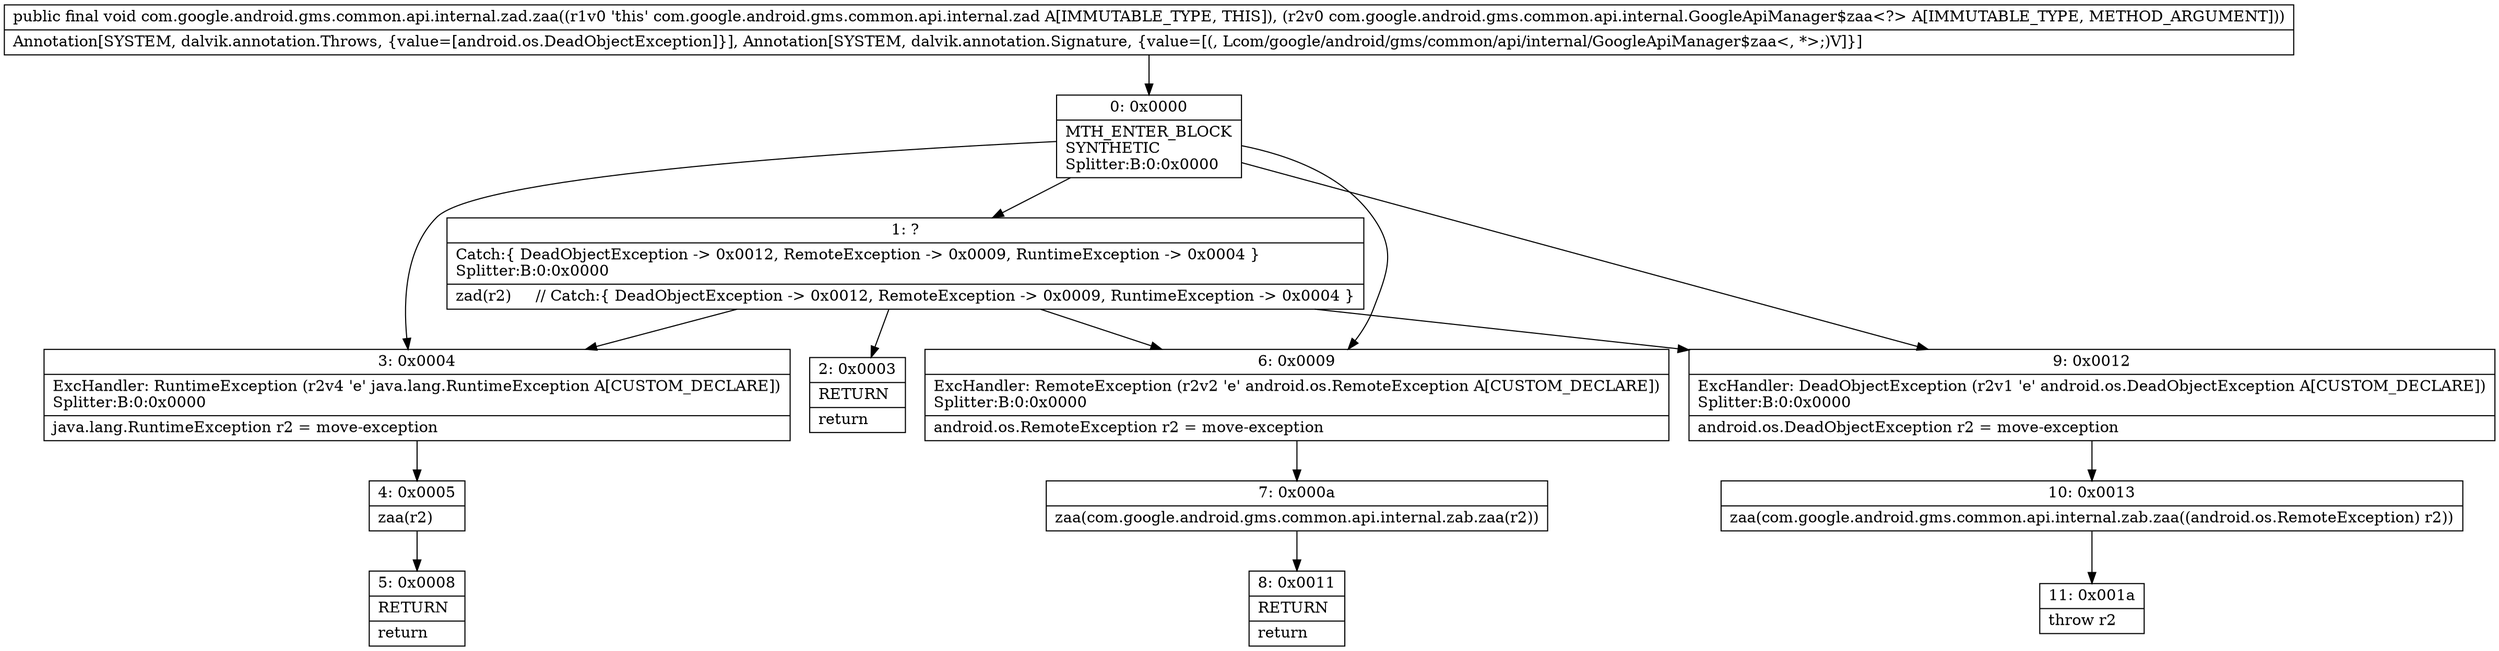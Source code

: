 digraph "CFG forcom.google.android.gms.common.api.internal.zad.zaa(Lcom\/google\/android\/gms\/common\/api\/internal\/GoogleApiManager$zaa;)V" {
Node_0 [shape=record,label="{0\:\ 0x0000|MTH_ENTER_BLOCK\lSYNTHETIC\lSplitter:B:0:0x0000\l}"];
Node_1 [shape=record,label="{1\:\ ?|Catch:\{ DeadObjectException \-\> 0x0012, RemoteException \-\> 0x0009, RuntimeException \-\> 0x0004 \}\lSplitter:B:0:0x0000\l|zad(r2)     \/\/ Catch:\{ DeadObjectException \-\> 0x0012, RemoteException \-\> 0x0009, RuntimeException \-\> 0x0004 \}\l}"];
Node_2 [shape=record,label="{2\:\ 0x0003|RETURN\l|return\l}"];
Node_3 [shape=record,label="{3\:\ 0x0004|ExcHandler: RuntimeException (r2v4 'e' java.lang.RuntimeException A[CUSTOM_DECLARE])\lSplitter:B:0:0x0000\l|java.lang.RuntimeException r2 = move\-exception\l}"];
Node_4 [shape=record,label="{4\:\ 0x0005|zaa(r2)\l}"];
Node_5 [shape=record,label="{5\:\ 0x0008|RETURN\l|return\l}"];
Node_6 [shape=record,label="{6\:\ 0x0009|ExcHandler: RemoteException (r2v2 'e' android.os.RemoteException A[CUSTOM_DECLARE])\lSplitter:B:0:0x0000\l|android.os.RemoteException r2 = move\-exception\l}"];
Node_7 [shape=record,label="{7\:\ 0x000a|zaa(com.google.android.gms.common.api.internal.zab.zaa(r2))\l}"];
Node_8 [shape=record,label="{8\:\ 0x0011|RETURN\l|return\l}"];
Node_9 [shape=record,label="{9\:\ 0x0012|ExcHandler: DeadObjectException (r2v1 'e' android.os.DeadObjectException A[CUSTOM_DECLARE])\lSplitter:B:0:0x0000\l|android.os.DeadObjectException r2 = move\-exception\l}"];
Node_10 [shape=record,label="{10\:\ 0x0013|zaa(com.google.android.gms.common.api.internal.zab.zaa((android.os.RemoteException) r2))\l}"];
Node_11 [shape=record,label="{11\:\ 0x001a|throw r2\l}"];
MethodNode[shape=record,label="{public final void com.google.android.gms.common.api.internal.zad.zaa((r1v0 'this' com.google.android.gms.common.api.internal.zad A[IMMUTABLE_TYPE, THIS]), (r2v0 com.google.android.gms.common.api.internal.GoogleApiManager$zaa\<?\> A[IMMUTABLE_TYPE, METHOD_ARGUMENT]))  | Annotation[SYSTEM, dalvik.annotation.Throws, \{value=[android.os.DeadObjectException]\}], Annotation[SYSTEM, dalvik.annotation.Signature, \{value=[(, Lcom\/google\/android\/gms\/common\/api\/internal\/GoogleApiManager$zaa\<, *\>;)V]\}]\l}"];
MethodNode -> Node_0;
Node_0 -> Node_1;
Node_0 -> Node_9;
Node_0 -> Node_6;
Node_0 -> Node_3;
Node_1 -> Node_2;
Node_1 -> Node_9;
Node_1 -> Node_6;
Node_1 -> Node_3;
Node_3 -> Node_4;
Node_4 -> Node_5;
Node_6 -> Node_7;
Node_7 -> Node_8;
Node_9 -> Node_10;
Node_10 -> Node_11;
}

